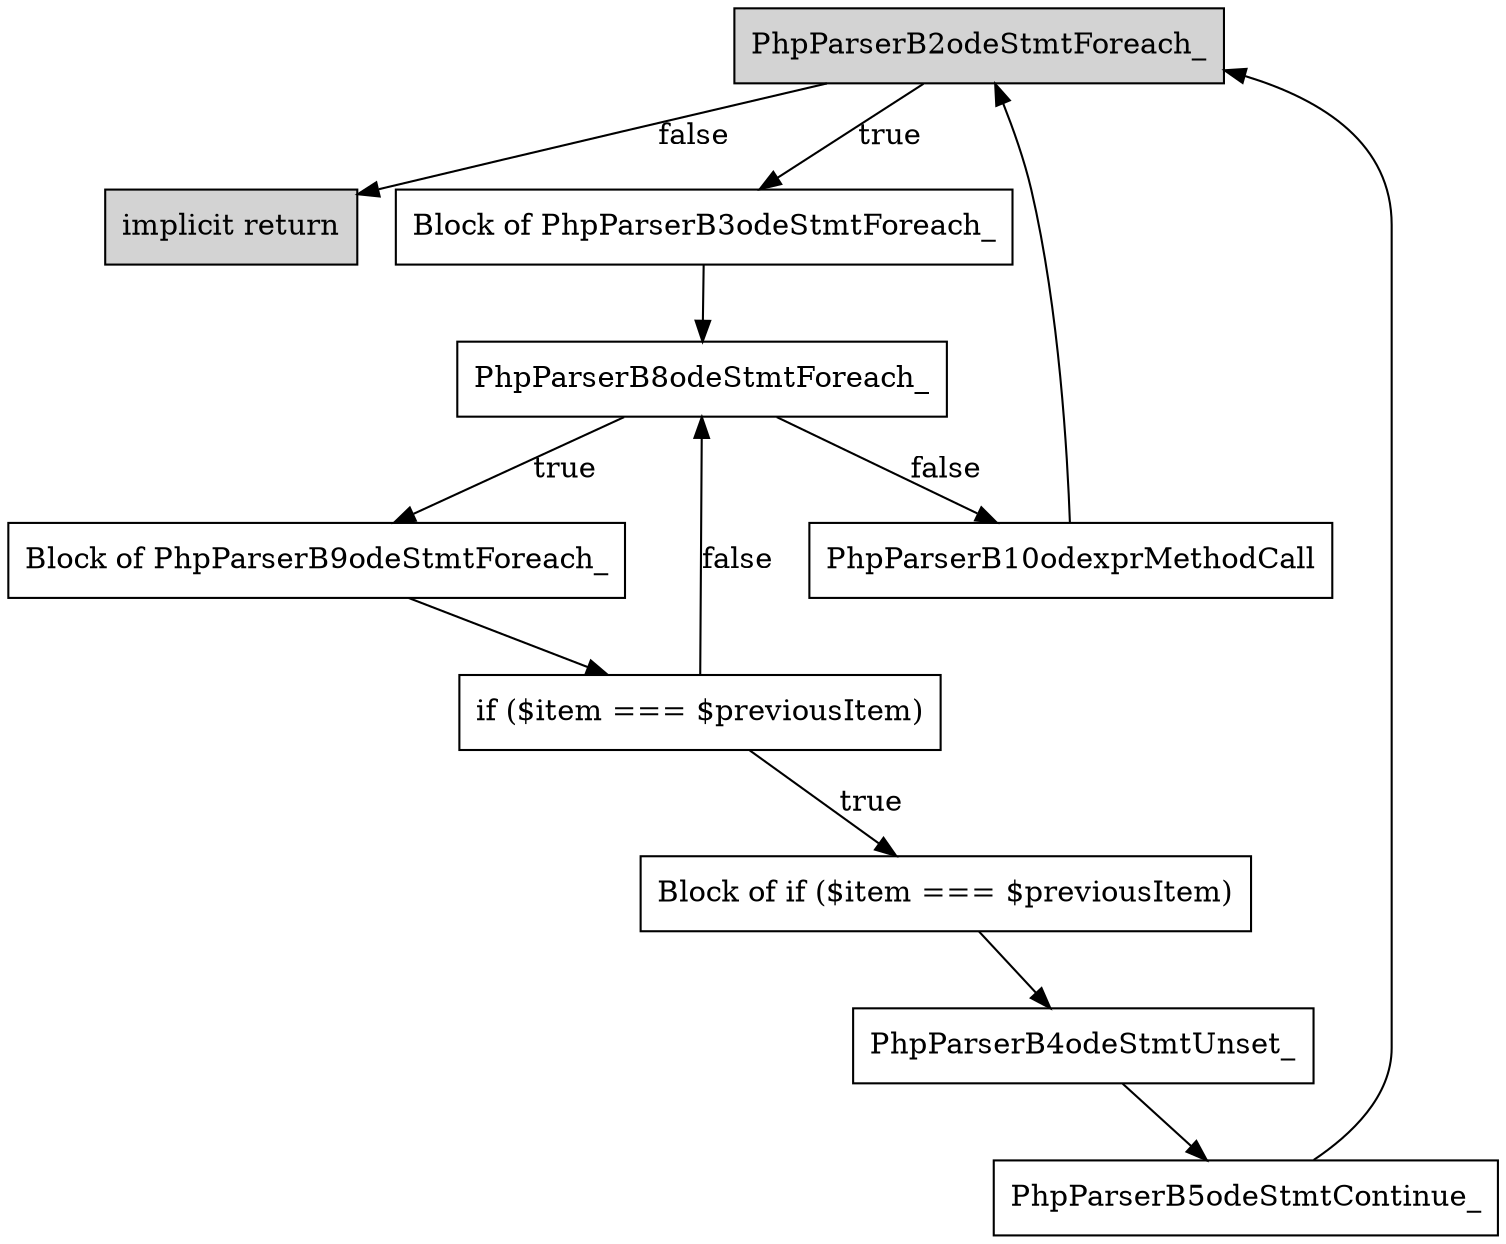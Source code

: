 digraph G {
    B1 [shape=box,label="implicit return",style=filled]
    B2 [shape=box,label="PhpParser\Node\Stmt\Foreach_",style=filled]
    B2 -> B3 [label="true"]
    B2 -> B1 [label="false"]
    B4 [shape=box,label="PhpParser\Node\Stmt\Unset_"]
    B4 -> B5
    B5 [shape=box,label="PhpParser\Node\Stmt\Continue_"]
    B5 -> B2
    B6 [shape=box,label="Block of if ($item === $previousItem)"]
    B6 -> B4
    B7 [shape=box,label="if ($item === $previousItem)"]
    B7 -> B6 [label="true"]
    B7 -> B8 [label="false"]
    B8 [shape=box,label="PhpParser\Node\Stmt\Foreach_"]
    B8 -> B9 [label="true"]
    B8 -> B10 [label="false"]
    B9 [shape=box,label="Block of PhpParser\Node\Stmt\Foreach_"]
    B9 -> B7
    B10 [shape=box,label="PhpParser\Node\Expr\MethodCall"]
    B10 -> B2
    B3 [shape=box,label="Block of PhpParser\Node\Stmt\Foreach_"]
    B3 -> B8
}